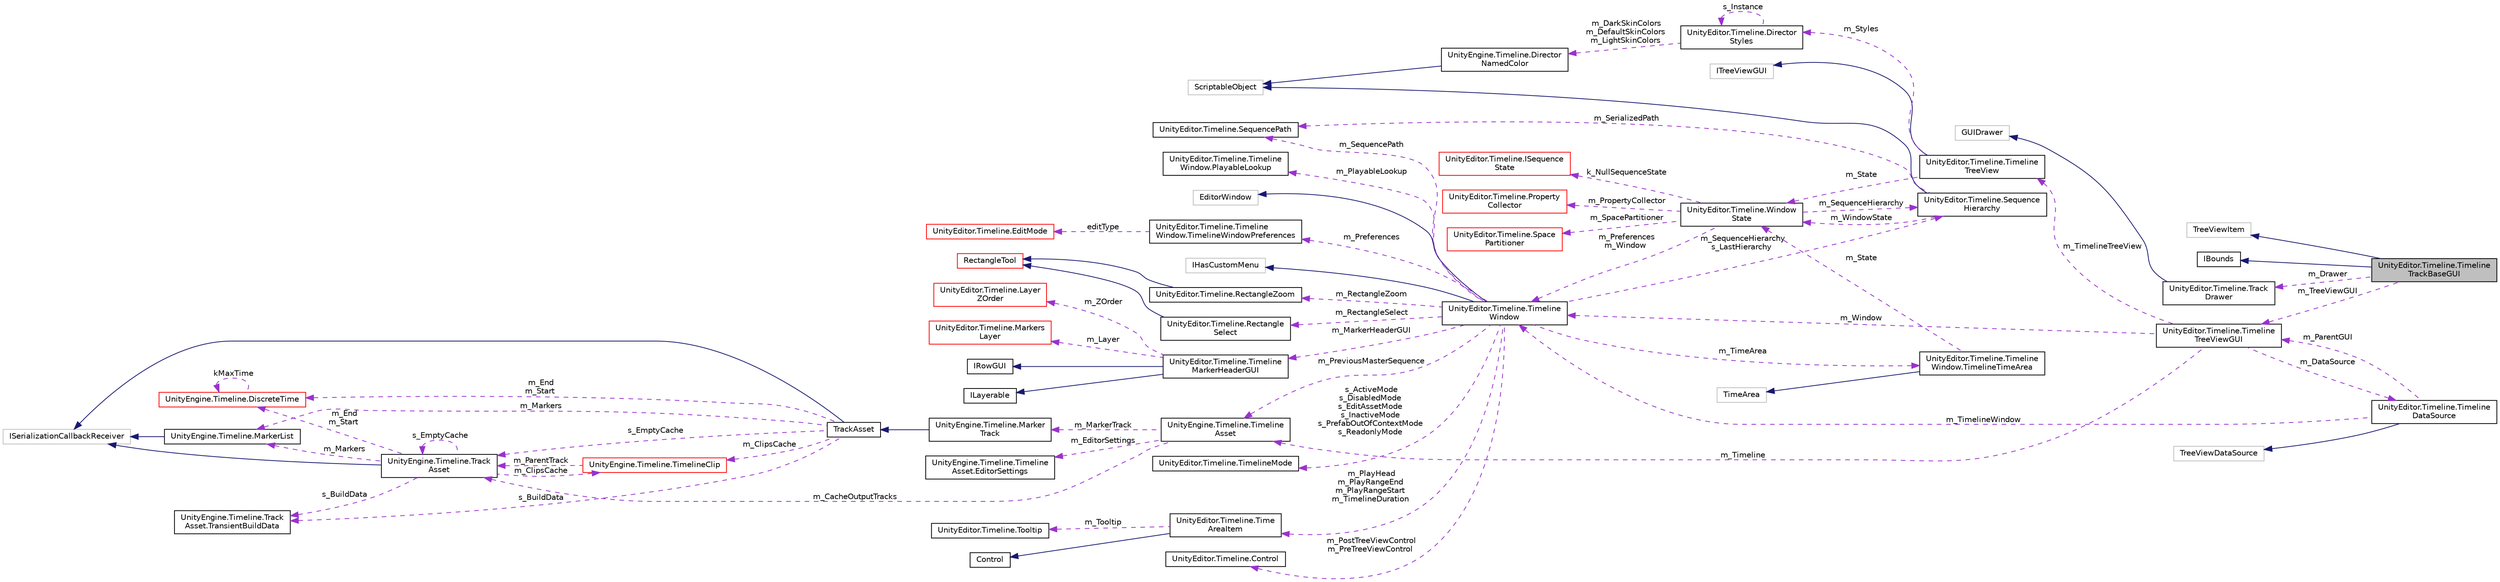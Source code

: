 digraph "UnityEditor.Timeline.TimelineTrackBaseGUI"
{
 // LATEX_PDF_SIZE
  edge [fontname="Helvetica",fontsize="10",labelfontname="Helvetica",labelfontsize="10"];
  node [fontname="Helvetica",fontsize="10",shape=record];
  rankdir="LR";
  Node1 [label="UnityEditor.Timeline.Timeline\lTrackBaseGUI",height=0.2,width=0.4,color="black", fillcolor="grey75", style="filled", fontcolor="black",tooltip=" "];
  Node2 -> Node1 [dir="back",color="midnightblue",fontsize="10",style="solid",fontname="Helvetica"];
  Node2 [label="TreeViewItem",height=0.2,width=0.4,color="grey75", fillcolor="white", style="filled",tooltip=" "];
  Node3 -> Node1 [dir="back",color="midnightblue",fontsize="10",style="solid",fontname="Helvetica"];
  Node3 [label="IBounds",height=0.2,width=0.4,color="black", fillcolor="white", style="filled",URL="$interface_unity_editor_1_1_timeline_1_1_i_bounds.html",tooltip=" "];
  Node4 -> Node1 [dir="back",color="darkorchid3",fontsize="10",style="dashed",label=" m_Drawer" ,fontname="Helvetica"];
  Node4 [label="UnityEditor.Timeline.Track\lDrawer",height=0.2,width=0.4,color="black", fillcolor="white", style="filled",URL="$class_unity_editor_1_1_timeline_1_1_track_drawer.html",tooltip=" "];
  Node5 -> Node4 [dir="back",color="midnightblue",fontsize="10",style="solid",fontname="Helvetica"];
  Node5 [label="GUIDrawer",height=0.2,width=0.4,color="grey75", fillcolor="white", style="filled",tooltip=" "];
  Node6 -> Node1 [dir="back",color="darkorchid3",fontsize="10",style="dashed",label=" m_TreeViewGUI" ,fontname="Helvetica"];
  Node6 [label="UnityEditor.Timeline.Timeline\lTreeViewGUI",height=0.2,width=0.4,color="black", fillcolor="white", style="filled",URL="$class_unity_editor_1_1_timeline_1_1_timeline_tree_view_g_u_i.html",tooltip=" "];
  Node7 -> Node6 [dir="back",color="darkorchid3",fontsize="10",style="dashed",label=" m_Timeline" ,fontname="Helvetica"];
  Node7 [label="UnityEngine.Timeline.Timeline\lAsset",height=0.2,width=0.4,color="black", fillcolor="white", style="filled",URL="$class_unity_engine_1_1_timeline_1_1_timeline_asset.html",tooltip="A PlayableAsset that represents a timeline."];
  Node8 -> Node7 [dir="back",color="darkorchid3",fontsize="10",style="dashed",label=" m_EditorSettings" ,fontname="Helvetica"];
  Node8 [label="UnityEngine.Timeline.Timeline\lAsset.EditorSettings",height=0.2,width=0.4,color="black", fillcolor="white", style="filled",URL="$class_unity_engine_1_1_timeline_1_1_timeline_asset_1_1_editor_settings.html",tooltip="Properties of the timeline that are used by the editor"];
  Node9 -> Node7 [dir="back",color="darkorchid3",fontsize="10",style="dashed",label=" m_CacheOutputTracks" ,fontname="Helvetica"];
  Node9 [label="UnityEngine.Timeline.Track\lAsset",height=0.2,width=0.4,color="black", fillcolor="white", style="filled",URL="$class_unity_engine_1_1_timeline_1_1_track_asset.html",tooltip="A PlayableAsset representing a track inside a timeline."];
  Node10 -> Node9 [dir="back",color="midnightblue",fontsize="10",style="solid",fontname="Helvetica"];
  Node10 [label="ISerializationCallbackReceiver",height=0.2,width=0.4,color="grey75", fillcolor="white", style="filled",tooltip=" "];
  Node11 -> Node9 [dir="back",color="darkorchid3",fontsize="10",style="dashed",label=" m_Markers" ,fontname="Helvetica"];
  Node11 [label="UnityEngine.Timeline.MarkerList",height=0.2,width=0.4,color="black", fillcolor="white", style="filled",URL="$struct_unity_engine_1_1_timeline_1_1_marker_list.html",tooltip=" "];
  Node10 -> Node11 [dir="back",color="midnightblue",fontsize="10",style="solid",fontname="Helvetica"];
  Node12 -> Node9 [dir="back",color="darkorchid3",fontsize="10",style="dashed",label=" m_End\nm_Start" ,fontname="Helvetica"];
  Node12 [label="UnityEngine.Timeline.DiscreteTime",height=0.2,width=0.4,color="red", fillcolor="white", style="filled",URL="$struct_unity_engine_1_1_timeline_1_1_discrete_time.html",tooltip=" "];
  Node12 -> Node12 [dir="back",color="darkorchid3",fontsize="10",style="dashed",label=" kMaxTime" ,fontname="Helvetica"];
  Node14 -> Node9 [dir="back",color="darkorchid3",fontsize="10",style="dashed",label=" m_ClipsCache" ,fontname="Helvetica"];
  Node14 [label="UnityEngine.Timeline.TimelineClip",height=0.2,width=0.4,color="red", fillcolor="white", style="filled",URL="$class_unity_engine_1_1_timeline_1_1_timeline_clip.html",tooltip="Represents a clip on the timeline."];
  Node9 -> Node14 [dir="back",color="darkorchid3",fontsize="10",style="dashed",label=" m_ParentTrack" ,fontname="Helvetica"];
  Node9 -> Node9 [dir="back",color="darkorchid3",fontsize="10",style="dashed",label=" s_EmptyCache" ,fontname="Helvetica"];
  Node16 -> Node9 [dir="back",color="darkorchid3",fontsize="10",style="dashed",label=" s_BuildData" ,fontname="Helvetica"];
  Node16 [label="UnityEngine.Timeline.Track\lAsset.TransientBuildData",height=0.2,width=0.4,color="black", fillcolor="white", style="filled",URL="$struct_unity_engine_1_1_timeline_1_1_track_asset_1_1_transient_build_data.html",tooltip=" "];
  Node17 -> Node7 [dir="back",color="darkorchid3",fontsize="10",style="dashed",label=" m_MarkerTrack" ,fontname="Helvetica"];
  Node17 [label="UnityEngine.Timeline.Marker\lTrack",height=0.2,width=0.4,color="black", fillcolor="white", style="filled",URL="$class_unity_engine_1_1_timeline_1_1_marker_track.html",tooltip="Use this track to add Markers bound to a GameObject."];
  Node18 -> Node17 [dir="back",color="midnightblue",fontsize="10",style="solid",fontname="Helvetica"];
  Node18 [label="TrackAsset",height=0.2,width=0.4,color="black", fillcolor="white", style="filled",URL="$class_unity_engine_1_1_timeline_1_1_track_asset.html",tooltip="A PlayableAsset representing a track inside a timeline."];
  Node10 -> Node18 [dir="back",color="midnightblue",fontsize="10",style="solid",fontname="Helvetica"];
  Node11 -> Node18 [dir="back",color="darkorchid3",fontsize="10",style="dashed",label=" m_Markers" ,fontname="Helvetica"];
  Node12 -> Node18 [dir="back",color="darkorchid3",fontsize="10",style="dashed",label=" m_End\nm_Start" ,fontname="Helvetica"];
  Node14 -> Node18 [dir="back",color="darkorchid3",fontsize="10",style="dashed",label=" m_ClipsCache" ,fontname="Helvetica"];
  Node9 -> Node18 [dir="back",color="darkorchid3",fontsize="10",style="dashed",label=" s_EmptyCache" ,fontname="Helvetica"];
  Node16 -> Node18 [dir="back",color="darkorchid3",fontsize="10",style="dashed",label=" s_BuildData" ,fontname="Helvetica"];
  Node19 -> Node6 [dir="back",color="darkorchid3",fontsize="10",style="dashed",label=" m_TimelineTreeView" ,fontname="Helvetica"];
  Node19 [label="UnityEditor.Timeline.Timeline\lTreeView",height=0.2,width=0.4,color="black", fillcolor="white", style="filled",URL="$class_unity_editor_1_1_timeline_1_1_timeline_tree_view.html",tooltip=" "];
  Node20 -> Node19 [dir="back",color="midnightblue",fontsize="10",style="solid",fontname="Helvetica"];
  Node20 [label="ITreeViewGUI",height=0.2,width=0.4,color="grey75", fillcolor="white", style="filled",tooltip=" "];
  Node21 -> Node19 [dir="back",color="darkorchid3",fontsize="10",style="dashed",label=" m_Styles" ,fontname="Helvetica"];
  Node21 [label="UnityEditor.Timeline.Director\lStyles",height=0.2,width=0.4,color="black", fillcolor="white", style="filled",URL="$class_unity_editor_1_1_timeline_1_1_director_styles.html",tooltip=" "];
  Node21 -> Node21 [dir="back",color="darkorchid3",fontsize="10",style="dashed",label=" s_Instance" ,fontname="Helvetica"];
  Node22 -> Node21 [dir="back",color="darkorchid3",fontsize="10",style="dashed",label=" m_DarkSkinColors\nm_DefaultSkinColors\nm_LightSkinColors" ,fontname="Helvetica"];
  Node22 [label="UnityEngine.Timeline.Director\lNamedColor",height=0.2,width=0.4,color="black", fillcolor="white", style="filled",URL="$class_unity_engine_1_1_timeline_1_1_director_named_color.html",tooltip=" "];
  Node23 -> Node22 [dir="back",color="midnightblue",fontsize="10",style="solid",fontname="Helvetica"];
  Node23 [label="ScriptableObject",height=0.2,width=0.4,color="grey75", fillcolor="white", style="filled",tooltip=" "];
  Node24 -> Node19 [dir="back",color="darkorchid3",fontsize="10",style="dashed",label=" m_State" ,fontname="Helvetica"];
  Node24 [label="UnityEditor.Timeline.Window\lState",height=0.2,width=0.4,color="black", fillcolor="white", style="filled",URL="$class_unity_editor_1_1_timeline_1_1_window_state.html",tooltip=" "];
  Node25 -> Node24 [dir="back",color="darkorchid3",fontsize="10",style="dashed",label=" k_NullSequenceState" ,fontname="Helvetica"];
  Node25 [label="UnityEditor.Timeline.ISequence\lState",height=0.2,width=0.4,color="red", fillcolor="white", style="filled",URL="$interface_unity_editor_1_1_timeline_1_1_i_sequence_state.html",tooltip=" "];
  Node27 -> Node24 [dir="back",color="darkorchid3",fontsize="10",style="dashed",label=" m_PropertyCollector" ,fontname="Helvetica"];
  Node27 [label="UnityEditor.Timeline.Property\lCollector",height=0.2,width=0.4,color="red", fillcolor="white", style="filled",URL="$class_unity_editor_1_1_timeline_1_1_property_collector.html",tooltip=" "];
  Node29 -> Node24 [dir="back",color="darkorchid3",fontsize="10",style="dashed",label=" m_SpacePartitioner" ,fontname="Helvetica"];
  Node29 [label="UnityEditor.Timeline.Space\lPartitioner",height=0.2,width=0.4,color="red", fillcolor="white", style="filled",URL="$class_unity_editor_1_1_timeline_1_1_space_partitioner.html",tooltip=" "];
  Node31 -> Node24 [dir="back",color="darkorchid3",fontsize="10",style="dashed",label=" m_SequenceHierarchy" ,fontname="Helvetica"];
  Node31 [label="UnityEditor.Timeline.Sequence\lHierarchy",height=0.2,width=0.4,color="black", fillcolor="white", style="filled",URL="$class_unity_editor_1_1_timeline_1_1_sequence_hierarchy.html",tooltip=" "];
  Node23 -> Node31 [dir="back",color="midnightblue",fontsize="10",style="solid",fontname="Helvetica"];
  Node32 -> Node31 [dir="back",color="darkorchid3",fontsize="10",style="dashed",label=" m_SerializedPath" ,fontname="Helvetica"];
  Node32 [label="UnityEditor.Timeline.SequencePath",height=0.2,width=0.4,color="black", fillcolor="white", style="filled",URL="$class_unity_editor_1_1_timeline_1_1_sequence_path.html",tooltip=" "];
  Node24 -> Node31 [dir="back",color="darkorchid3",fontsize="10",style="dashed",label=" m_WindowState" ,fontname="Helvetica"];
  Node33 -> Node24 [dir="back",color="darkorchid3",fontsize="10",style="dashed",label=" m_Preferences\nm_Window" ,fontname="Helvetica"];
  Node33 [label="UnityEditor.Timeline.Timeline\lWindow",height=0.2,width=0.4,color="black", fillcolor="white", style="filled",URL="$class_unity_editor_1_1_timeline_1_1_timeline_window.html",tooltip=" "];
  Node34 -> Node33 [dir="back",color="midnightblue",fontsize="10",style="solid",fontname="Helvetica"];
  Node34 [label="EditorWindow",height=0.2,width=0.4,color="grey75", fillcolor="white", style="filled",tooltip=" "];
  Node35 -> Node33 [dir="back",color="midnightblue",fontsize="10",style="solid",fontname="Helvetica"];
  Node35 [label="IHasCustomMenu",height=0.2,width=0.4,color="grey75", fillcolor="white", style="filled",tooltip=" "];
  Node36 -> Node33 [dir="back",color="darkorchid3",fontsize="10",style="dashed",label=" m_MarkerHeaderGUI" ,fontname="Helvetica"];
  Node36 [label="UnityEditor.Timeline.Timeline\lMarkerHeaderGUI",height=0.2,width=0.4,color="black", fillcolor="white", style="filled",URL="$class_unity_editor_1_1_timeline_1_1_timeline_marker_header_g_u_i.html",tooltip=" "];
  Node37 -> Node36 [dir="back",color="midnightblue",fontsize="10",style="solid",fontname="Helvetica"];
  Node37 [label="IRowGUI",height=0.2,width=0.4,color="black", fillcolor="white", style="filled",URL="$interface_unity_editor_1_1_timeline_1_1_i_row_g_u_i.html",tooltip=" "];
  Node38 -> Node36 [dir="back",color="midnightblue",fontsize="10",style="solid",fontname="Helvetica"];
  Node38 [label="ILayerable",height=0.2,width=0.4,color="black", fillcolor="white", style="filled",URL="$interface_unity_editor_1_1_timeline_1_1_i_layerable.html",tooltip=" "];
  Node39 -> Node36 [dir="back",color="darkorchid3",fontsize="10",style="dashed",label=" m_Layer" ,fontname="Helvetica"];
  Node39 [label="UnityEditor.Timeline.Markers\lLayer",height=0.2,width=0.4,color="red", fillcolor="white", style="filled",URL="$class_unity_editor_1_1_timeline_1_1_markers_layer.html",tooltip=" "];
  Node42 -> Node36 [dir="back",color="darkorchid3",fontsize="10",style="dashed",label=" m_ZOrder" ,fontname="Helvetica"];
  Node42 [label="UnityEditor.Timeline.Layer\lZOrder",height=0.2,width=0.4,color="red", fillcolor="white", style="filled",URL="$struct_unity_editor_1_1_timeline_1_1_layer_z_order.html",tooltip=" "];
  Node44 -> Node33 [dir="back",color="darkorchid3",fontsize="10",style="dashed",label=" m_PlayHead\nm_PlayRangeEnd\nm_PlayRangeStart\nm_TimelineDuration" ,fontname="Helvetica"];
  Node44 [label="UnityEditor.Timeline.Time\lAreaItem",height=0.2,width=0.4,color="black", fillcolor="white", style="filled",URL="$class_unity_editor_1_1_timeline_1_1_time_area_item.html",tooltip=" "];
  Node45 -> Node44 [dir="back",color="midnightblue",fontsize="10",style="solid",fontname="Helvetica"];
  Node45 [label="Control",height=0.2,width=0.4,color="black", fillcolor="white", style="filled",URL="$class_unity_editor_1_1_timeline_1_1_control.html",tooltip=" "];
  Node46 -> Node44 [dir="back",color="darkorchid3",fontsize="10",style="dashed",label=" m_Tooltip" ,fontname="Helvetica"];
  Node46 [label="UnityEditor.Timeline.Tooltip",height=0.2,width=0.4,color="black", fillcolor="white", style="filled",URL="$class_unity_editor_1_1_timeline_1_1_tooltip.html",tooltip=" "];
  Node7 -> Node33 [dir="back",color="darkorchid3",fontsize="10",style="dashed",label=" m_PreviousMasterSequence" ,fontname="Helvetica"];
  Node47 -> Node33 [dir="back",color="darkorchid3",fontsize="10",style="dashed",label=" m_RectangleSelect" ,fontname="Helvetica"];
  Node47 [label="UnityEditor.Timeline.Rectangle\lSelect",height=0.2,width=0.4,color="black", fillcolor="white", style="filled",URL="$class_unity_editor_1_1_timeline_1_1_rectangle_select.html",tooltip=" "];
  Node48 -> Node47 [dir="back",color="midnightblue",fontsize="10",style="solid",fontname="Helvetica"];
  Node48 [label="RectangleTool",height=0.2,width=0.4,color="red", fillcolor="white", style="filled",URL="$class_unity_editor_1_1_timeline_1_1_rectangle_tool.html",tooltip=" "];
  Node32 -> Node33 [dir="back",color="darkorchid3",fontsize="10",style="dashed",label=" m_SequencePath" ,fontname="Helvetica"];
  Node31 -> Node33 [dir="back",color="darkorchid3",fontsize="10",style="dashed",label=" m_SequenceHierarchy\ns_LastHierarchy" ,fontname="Helvetica"];
  Node51 -> Node33 [dir="back",color="darkorchid3",fontsize="10",style="dashed",label=" s_ActiveMode\ns_DisabledMode\ns_EditAssetMode\ns_InactiveMode\ns_PrefabOutOfContextMode\ns_ReadonlyMode" ,fontname="Helvetica"];
  Node51 [label="UnityEditor.Timeline.TimelineMode",height=0.2,width=0.4,color="black", fillcolor="white", style="filled",URL="$class_unity_editor_1_1_timeline_1_1_timeline_mode.html",tooltip=" "];
  Node52 -> Node33 [dir="back",color="darkorchid3",fontsize="10",style="dashed",label=" m_RectangleZoom" ,fontname="Helvetica"];
  Node52 [label="UnityEditor.Timeline.RectangleZoom",height=0.2,width=0.4,color="black", fillcolor="white", style="filled",URL="$class_unity_editor_1_1_timeline_1_1_rectangle_zoom.html",tooltip=" "];
  Node48 -> Node52 [dir="back",color="midnightblue",fontsize="10",style="solid",fontname="Helvetica"];
  Node53 -> Node33 [dir="back",color="darkorchid3",fontsize="10",style="dashed",label=" m_PostTreeViewControl\nm_PreTreeViewControl" ,fontname="Helvetica"];
  Node53 [label="UnityEditor.Timeline.Control",height=0.2,width=0.4,color="black", fillcolor="white", style="filled",URL="$class_unity_editor_1_1_timeline_1_1_control.html",tooltip=" "];
  Node54 -> Node33 [dir="back",color="darkorchid3",fontsize="10",style="dashed",label=" m_TimeArea" ,fontname="Helvetica"];
  Node54 [label="UnityEditor.Timeline.Timeline\lWindow.TimelineTimeArea",height=0.2,width=0.4,color="black", fillcolor="white", style="filled",URL="$class_unity_editor_1_1_timeline_1_1_timeline_window_1_1_timeline_time_area.html",tooltip=" "];
  Node55 -> Node54 [dir="back",color="midnightblue",fontsize="10",style="solid",fontname="Helvetica"];
  Node55 [label="TimeArea",height=0.2,width=0.4,color="grey75", fillcolor="white", style="filled",tooltip=" "];
  Node24 -> Node54 [dir="back",color="darkorchid3",fontsize="10",style="dashed",label=" m_State" ,fontname="Helvetica"];
  Node56 -> Node33 [dir="back",color="darkorchid3",fontsize="10",style="dashed",label=" m_PlayableLookup" ,fontname="Helvetica"];
  Node56 [label="UnityEditor.Timeline.Timeline\lWindow.PlayableLookup",height=0.2,width=0.4,color="black", fillcolor="white", style="filled",URL="$class_unity_editor_1_1_timeline_1_1_timeline_window_1_1_playable_lookup.html",tooltip=" "];
  Node57 -> Node33 [dir="back",color="darkorchid3",fontsize="10",style="dashed",label=" m_Preferences" ,fontname="Helvetica"];
  Node57 [label="UnityEditor.Timeline.Timeline\lWindow.TimelineWindowPreferences",height=0.2,width=0.4,color="black", fillcolor="white", style="filled",URL="$class_unity_editor_1_1_timeline_1_1_timeline_window_1_1_timeline_window_preferences.html",tooltip=" "];
  Node58 -> Node57 [dir="back",color="darkorchid3",fontsize="10",style="dashed",label=" editType" ,fontname="Helvetica"];
  Node58 [label="UnityEditor.Timeline.EditMode",height=0.2,width=0.4,color="red", fillcolor="white", style="filled",URL="$class_unity_editor_1_1_timeline_1_1_edit_mode.html",tooltip=" "];
  Node33 -> Node6 [dir="back",color="darkorchid3",fontsize="10",style="dashed",label=" m_Window" ,fontname="Helvetica"];
  Node73 -> Node6 [dir="back",color="darkorchid3",fontsize="10",style="dashed",label=" m_DataSource" ,fontname="Helvetica"];
  Node73 [label="UnityEditor.Timeline.Timeline\lDataSource",height=0.2,width=0.4,color="black", fillcolor="white", style="filled",URL="$class_unity_editor_1_1_timeline_1_1_timeline_data_source.html",tooltip=" "];
  Node74 -> Node73 [dir="back",color="midnightblue",fontsize="10",style="solid",fontname="Helvetica"];
  Node74 [label="TreeViewDataSource",height=0.2,width=0.4,color="grey75", fillcolor="white", style="filled",tooltip=" "];
  Node6 -> Node73 [dir="back",color="darkorchid3",fontsize="10",style="dashed",label=" m_ParentGUI" ,fontname="Helvetica"];
  Node33 -> Node73 [dir="back",color="darkorchid3",fontsize="10",style="dashed",label=" m_TimelineWindow" ,fontname="Helvetica"];
}
